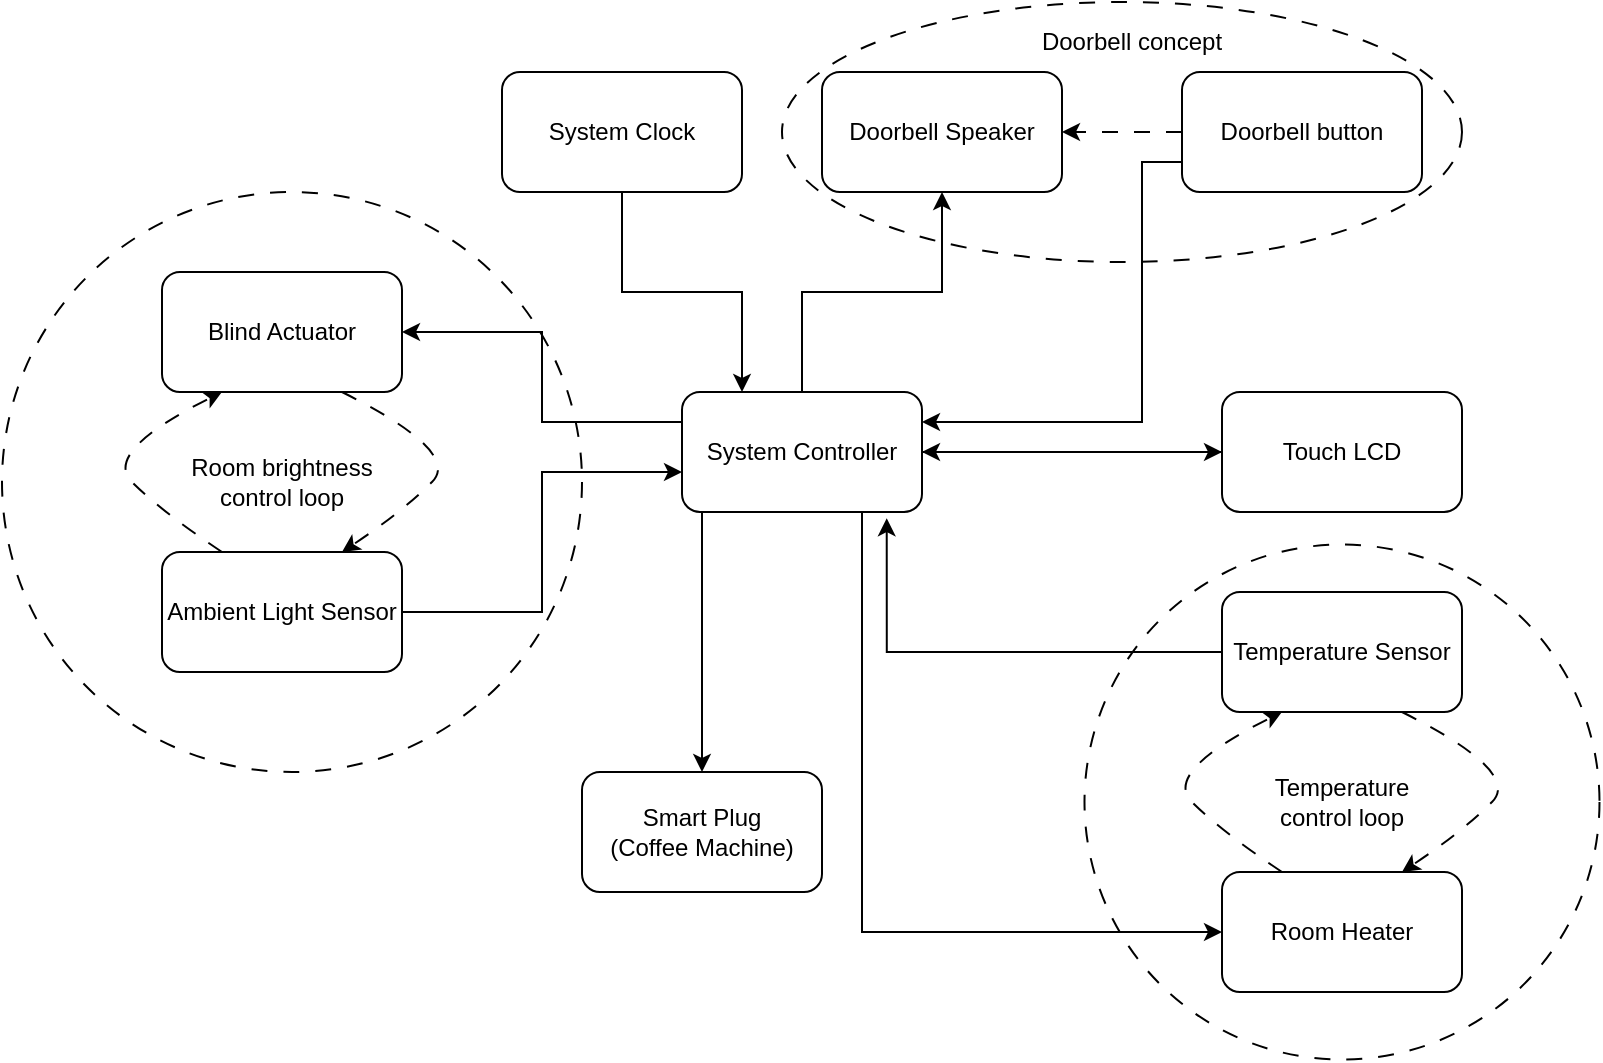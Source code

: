 <mxfile version="28.0.4">
  <diagram id="a2J-wiUG_qVMBg1I-RvV" name="Page-1">
    <mxGraphModel dx="1783" dy="1003" grid="1" gridSize="10" guides="1" tooltips="1" connect="1" arrows="1" fold="1" page="1" pageScale="1" pageWidth="827" pageHeight="583" math="0" shadow="0">
      <root>
        <mxCell id="0" />
        <mxCell id="1" parent="0" />
        <mxCell id="Z4BwJm9CxM4YGbMFOc9e-54" style="edgeStyle=orthogonalEdgeStyle;rounded=0;orthogonalLoop=1;jettySize=auto;html=1;entryX=0;entryY=0.5;entryDx=0;entryDy=0;" parent="1" source="Z4BwJm9CxM4YGbMFOc9e-48" target="Z4BwJm9CxM4YGbMFOc9e-49" edge="1">
          <mxGeometry relative="1" as="geometry" />
        </mxCell>
        <mxCell id="Z4BwJm9CxM4YGbMFOc9e-65" style="edgeStyle=orthogonalEdgeStyle;rounded=0;orthogonalLoop=1;jettySize=auto;html=1;exitX=0;exitY=0.25;exitDx=0;exitDy=0;entryX=1;entryY=0.5;entryDx=0;entryDy=0;" parent="1" source="Z4BwJm9CxM4YGbMFOc9e-48" target="Z4BwJm9CxM4YGbMFOc9e-57" edge="1">
          <mxGeometry relative="1" as="geometry" />
        </mxCell>
        <mxCell id="Z4BwJm9CxM4YGbMFOc9e-80" style="edgeStyle=orthogonalEdgeStyle;rounded=0;orthogonalLoop=1;jettySize=auto;html=1;entryX=0.5;entryY=1;entryDx=0;entryDy=0;" parent="1" source="Z4BwJm9CxM4YGbMFOc9e-48" target="Z4BwJm9CxM4YGbMFOc9e-78" edge="1">
          <mxGeometry relative="1" as="geometry" />
        </mxCell>
        <mxCell id="n_MbyVY0C22q_Yf2iGGG-2" style="edgeStyle=orthogonalEdgeStyle;rounded=0;orthogonalLoop=1;jettySize=auto;html=1;" edge="1" parent="1" source="Z4BwJm9CxM4YGbMFOc9e-48" target="n_MbyVY0C22q_Yf2iGGG-1">
          <mxGeometry relative="1" as="geometry">
            <Array as="points">
              <mxPoint x="364" y="322" />
              <mxPoint x="364" y="322" />
            </Array>
          </mxGeometry>
        </mxCell>
        <mxCell id="n_MbyVY0C22q_Yf2iGGG-7" style="edgeStyle=orthogonalEdgeStyle;rounded=0;orthogonalLoop=1;jettySize=auto;html=1;exitX=0.75;exitY=1;exitDx=0;exitDy=0;entryX=0;entryY=0.5;entryDx=0;entryDy=0;" edge="1" parent="1" source="Z4BwJm9CxM4YGbMFOc9e-48" target="n_MbyVY0C22q_Yf2iGGG-4">
          <mxGeometry relative="1" as="geometry" />
        </mxCell>
        <mxCell id="Z4BwJm9CxM4YGbMFOc9e-48" value="&lt;div&gt;System Controller&lt;/div&gt;" style="rounded=1;whiteSpace=wrap;html=1;" parent="1" vertex="1">
          <mxGeometry x="354" y="222" width="120" height="60" as="geometry" />
        </mxCell>
        <mxCell id="Z4BwJm9CxM4YGbMFOc9e-55" style="edgeStyle=orthogonalEdgeStyle;rounded=0;orthogonalLoop=1;jettySize=auto;html=1;entryX=1;entryY=0.5;entryDx=0;entryDy=0;" parent="1" source="Z4BwJm9CxM4YGbMFOc9e-49" target="Z4BwJm9CxM4YGbMFOc9e-48" edge="1">
          <mxGeometry relative="1" as="geometry" />
        </mxCell>
        <mxCell id="Z4BwJm9CxM4YGbMFOc9e-49" value="Touch LCD" style="rounded=1;whiteSpace=wrap;html=1;" parent="1" vertex="1">
          <mxGeometry x="624" y="222" width="120" height="60" as="geometry" />
        </mxCell>
        <mxCell id="Z4BwJm9CxM4YGbMFOc9e-57" value="Blind Actuator" style="rounded=1;whiteSpace=wrap;html=1;" parent="1" vertex="1">
          <mxGeometry x="94" y="162" width="120" height="60" as="geometry" />
        </mxCell>
        <mxCell id="Z4BwJm9CxM4YGbMFOc9e-63" style="edgeStyle=orthogonalEdgeStyle;rounded=0;orthogonalLoop=1;jettySize=auto;html=1;entryX=0;entryY=0.667;entryDx=0;entryDy=0;entryPerimeter=0;" parent="1" target="Z4BwJm9CxM4YGbMFOc9e-48" edge="1">
          <mxGeometry relative="1" as="geometry">
            <mxPoint x="184" y="332.0" as="sourcePoint" />
            <mxPoint x="324" y="252" as="targetPoint" />
            <Array as="points">
              <mxPoint x="284" y="332" />
              <mxPoint x="284" y="262" />
            </Array>
          </mxGeometry>
        </mxCell>
        <mxCell id="Z4BwJm9CxM4YGbMFOc9e-58" value="Ambient Light Sensor" style="rounded=1;whiteSpace=wrap;html=1;" parent="1" vertex="1">
          <mxGeometry x="94" y="302" width="120" height="60" as="geometry" />
        </mxCell>
        <mxCell id="Z4BwJm9CxM4YGbMFOc9e-71" value="" style="ellipse;whiteSpace=wrap;html=1;aspect=fixed;fillColor=none;dashed=1;dashPattern=8 8;" parent="1" vertex="1">
          <mxGeometry x="14" y="122" width="290" height="290" as="geometry" />
        </mxCell>
        <mxCell id="Z4BwJm9CxM4YGbMFOc9e-73" value="Room brightness control loop" style="text;html=1;align=center;verticalAlign=middle;whiteSpace=wrap;rounded=0;" parent="1" vertex="1">
          <mxGeometry x="89" y="252" width="130" height="30" as="geometry" />
        </mxCell>
        <mxCell id="Z4BwJm9CxM4YGbMFOc9e-75" value="" style="curved=1;endArrow=classic;html=1;rounded=0;exitX=0.25;exitY=0;exitDx=0;exitDy=0;entryX=0.25;entryY=1;entryDx=0;entryDy=0;dashed=1;dashPattern=8 8;" parent="1" source="Z4BwJm9CxM4YGbMFOc9e-58" target="Z4BwJm9CxM4YGbMFOc9e-57" edge="1">
          <mxGeometry width="50" height="50" relative="1" as="geometry">
            <mxPoint x="14" y="292" as="sourcePoint" />
            <mxPoint x="64" y="242" as="targetPoint" />
            <Array as="points">
              <mxPoint x="94" y="282" />
              <mxPoint x="64" y="252" />
            </Array>
          </mxGeometry>
        </mxCell>
        <mxCell id="Z4BwJm9CxM4YGbMFOc9e-76" value="" style="curved=1;endArrow=classic;html=1;rounded=0;exitX=0.75;exitY=1;exitDx=0;exitDy=0;entryX=0.75;entryY=0;entryDx=0;entryDy=0;dashed=1;dashPattern=8 8;" parent="1" source="Z4BwJm9CxM4YGbMFOc9e-57" target="Z4BwJm9CxM4YGbMFOc9e-58" edge="1">
          <mxGeometry width="50" height="50" relative="1" as="geometry">
            <mxPoint x="204" y="292" as="sourcePoint" />
            <mxPoint x="254" y="242" as="targetPoint" />
            <Array as="points">
              <mxPoint x="244" y="252" />
              <mxPoint x="214" y="282" />
            </Array>
          </mxGeometry>
        </mxCell>
        <mxCell id="Z4BwJm9CxM4YGbMFOc9e-79" value="" style="edgeStyle=orthogonalEdgeStyle;rounded=0;orthogonalLoop=1;jettySize=auto;html=1;dashed=1;dashPattern=8 8;" parent="1" source="Z4BwJm9CxM4YGbMFOc9e-77" target="Z4BwJm9CxM4YGbMFOc9e-78" edge="1">
          <mxGeometry relative="1" as="geometry" />
        </mxCell>
        <mxCell id="Z4BwJm9CxM4YGbMFOc9e-81" style="edgeStyle=orthogonalEdgeStyle;rounded=0;orthogonalLoop=1;jettySize=auto;html=1;exitX=0;exitY=0.75;exitDx=0;exitDy=0;entryX=1;entryY=0.25;entryDx=0;entryDy=0;" parent="1" source="Z4BwJm9CxM4YGbMFOc9e-77" target="Z4BwJm9CxM4YGbMFOc9e-48" edge="1">
          <mxGeometry relative="1" as="geometry">
            <Array as="points">
              <mxPoint x="584" y="107" />
              <mxPoint x="584" y="237" />
            </Array>
          </mxGeometry>
        </mxCell>
        <mxCell id="Z4BwJm9CxM4YGbMFOc9e-77" value="Doorbell button" style="rounded=1;whiteSpace=wrap;html=1;" parent="1" vertex="1">
          <mxGeometry x="604" y="62" width="120" height="60" as="geometry" />
        </mxCell>
        <mxCell id="Z4BwJm9CxM4YGbMFOc9e-78" value="&lt;div&gt;Doorbell Speaker&lt;/div&gt;" style="rounded=1;whiteSpace=wrap;html=1;" parent="1" vertex="1">
          <mxGeometry x="424" y="62" width="120" height="60" as="geometry" />
        </mxCell>
        <mxCell id="Z4BwJm9CxM4YGbMFOc9e-82" value="" style="ellipse;whiteSpace=wrap;html=1;fillColor=none;dashed=1;dashPattern=8 8;" parent="1" vertex="1">
          <mxGeometry x="404" y="27" width="340" height="130" as="geometry" />
        </mxCell>
        <mxCell id="Z4BwJm9CxM4YGbMFOc9e-84" value="Doorbell concept" style="text;html=1;align=center;verticalAlign=middle;whiteSpace=wrap;rounded=0;" parent="1" vertex="1">
          <mxGeometry x="524" y="32" width="110" height="30" as="geometry" />
        </mxCell>
        <mxCell id="n_MbyVY0C22q_Yf2iGGG-1" value="&lt;div&gt;Smart Plug&lt;/div&gt;&lt;div&gt;(Coffee Machine)&lt;/div&gt;" style="rounded=1;whiteSpace=wrap;html=1;" vertex="1" parent="1">
          <mxGeometry x="304" y="412" width="120" height="60" as="geometry" />
        </mxCell>
        <mxCell id="n_MbyVY0C22q_Yf2iGGG-3" value="Temperature Sensor" style="rounded=1;whiteSpace=wrap;html=1;" vertex="1" parent="1">
          <mxGeometry x="624" y="322" width="120" height="60" as="geometry" />
        </mxCell>
        <mxCell id="n_MbyVY0C22q_Yf2iGGG-4" value="Room Heater" style="rounded=1;whiteSpace=wrap;html=1;" vertex="1" parent="1">
          <mxGeometry x="624" y="462" width="120" height="60" as="geometry" />
        </mxCell>
        <mxCell id="n_MbyVY0C22q_Yf2iGGG-5" style="edgeStyle=orthogonalEdgeStyle;rounded=0;orthogonalLoop=1;jettySize=auto;html=1;entryX=0.853;entryY=1.052;entryDx=0;entryDy=0;entryPerimeter=0;" edge="1" parent="1" source="n_MbyVY0C22q_Yf2iGGG-3" target="Z4BwJm9CxM4YGbMFOc9e-48">
          <mxGeometry relative="1" as="geometry" />
        </mxCell>
        <mxCell id="n_MbyVY0C22q_Yf2iGGG-8" value="" style="curved=1;endArrow=classic;html=1;rounded=0;exitX=0.25;exitY=0;exitDx=0;exitDy=0;entryX=0.25;entryY=1;entryDx=0;entryDy=0;dashed=1;dashPattern=8 8;" edge="1" parent="1">
          <mxGeometry width="50" height="50" relative="1" as="geometry">
            <mxPoint x="654" y="462" as="sourcePoint" />
            <mxPoint x="654" y="382" as="targetPoint" />
            <Array as="points">
              <mxPoint x="624" y="442" />
              <mxPoint x="594" y="412" />
            </Array>
          </mxGeometry>
        </mxCell>
        <mxCell id="n_MbyVY0C22q_Yf2iGGG-10" value="" style="curved=1;endArrow=classic;html=1;rounded=0;exitX=0.75;exitY=1;exitDx=0;exitDy=0;entryX=0.75;entryY=0;entryDx=0;entryDy=0;dashed=1;dashPattern=8 8;" edge="1" parent="1">
          <mxGeometry width="50" height="50" relative="1" as="geometry">
            <mxPoint x="714" y="382" as="sourcePoint" />
            <mxPoint x="714" y="462" as="targetPoint" />
            <Array as="points">
              <mxPoint x="774" y="412" />
              <mxPoint x="744" y="442" />
            </Array>
          </mxGeometry>
        </mxCell>
        <mxCell id="n_MbyVY0C22q_Yf2iGGG-11" value="Temperature control loop" style="text;html=1;align=center;verticalAlign=middle;whiteSpace=wrap;rounded=0;" vertex="1" parent="1">
          <mxGeometry x="654" y="412" width="60" height="30" as="geometry" />
        </mxCell>
        <mxCell id="n_MbyVY0C22q_Yf2iGGG-12" value="" style="ellipse;whiteSpace=wrap;html=1;aspect=fixed;fillColor=none;dashed=1;dashPattern=8 8;" vertex="1" parent="1">
          <mxGeometry x="555.25" y="298.25" width="257.5" height="257.5" as="geometry" />
        </mxCell>
        <mxCell id="n_MbyVY0C22q_Yf2iGGG-14" style="edgeStyle=orthogonalEdgeStyle;rounded=0;orthogonalLoop=1;jettySize=auto;html=1;entryX=0.25;entryY=0;entryDx=0;entryDy=0;" edge="1" parent="1" source="n_MbyVY0C22q_Yf2iGGG-13" target="Z4BwJm9CxM4YGbMFOc9e-48">
          <mxGeometry relative="1" as="geometry" />
        </mxCell>
        <mxCell id="n_MbyVY0C22q_Yf2iGGG-13" value="System Clock" style="rounded=1;whiteSpace=wrap;html=1;" vertex="1" parent="1">
          <mxGeometry x="264" y="62" width="120" height="60" as="geometry" />
        </mxCell>
      </root>
    </mxGraphModel>
  </diagram>
</mxfile>
